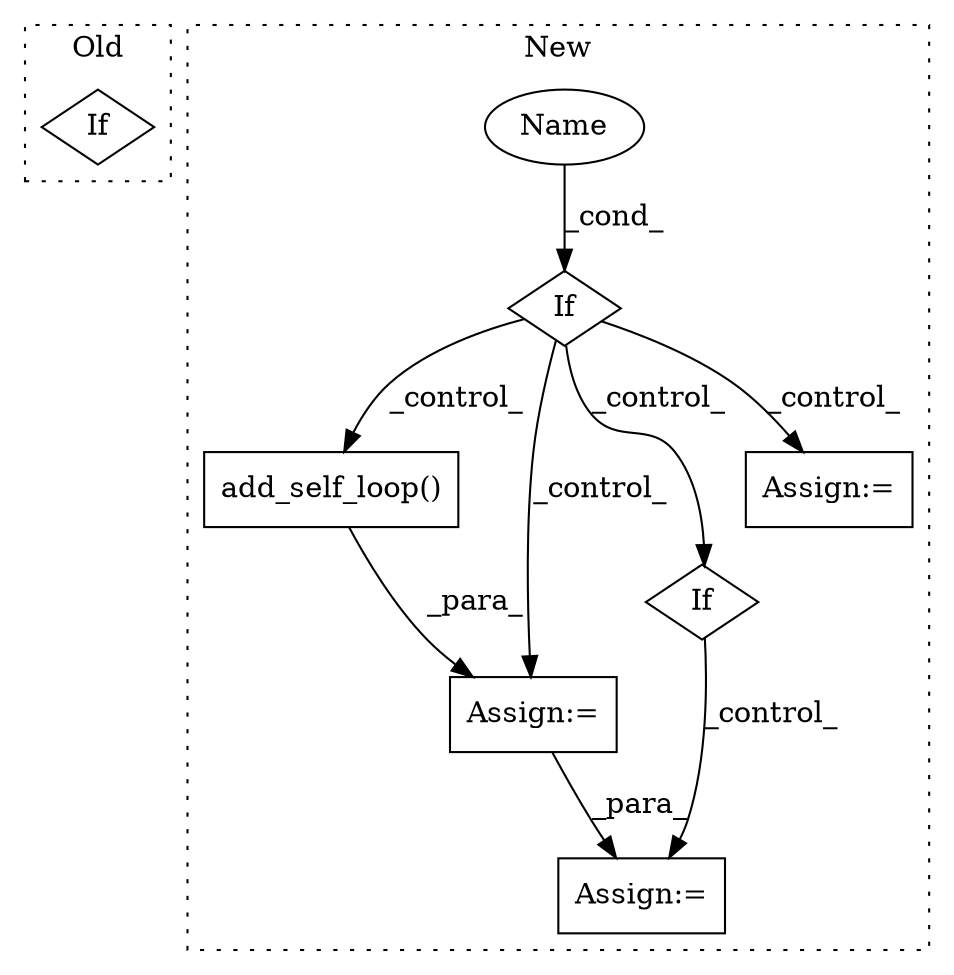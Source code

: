 digraph G {
subgraph cluster0 {
1 [label="If" a="96" s="5563" l="3" shape="diamond"];
label = "Old";
style="dotted";
}
subgraph cluster1 {
2 [label="add_self_loop()" a="75" s="5061" l="21" shape="box"];
3 [label="Name" a="87" s="5015" l="19" shape="ellipse"];
4 [label="Assign:=" a="68" s="5058" l="3" shape="box"];
5 [label="If" a="96" s="5100" l="3" shape="diamond"];
6 [label="Assign:=" a="68" s="5374" l="3" shape="box"];
7 [label="If" a="96" s="5012" l="3" shape="diamond"];
8 [label="Assign:=" a="68" s="5232" l="3" shape="box"];
label = "New";
style="dotted";
}
2 -> 4 [label="_para_"];
3 -> 7 [label="_cond_"];
4 -> 8 [label="_para_"];
5 -> 8 [label="_control_"];
7 -> 5 [label="_control_"];
7 -> 2 [label="_control_"];
7 -> 6 [label="_control_"];
7 -> 4 [label="_control_"];
}